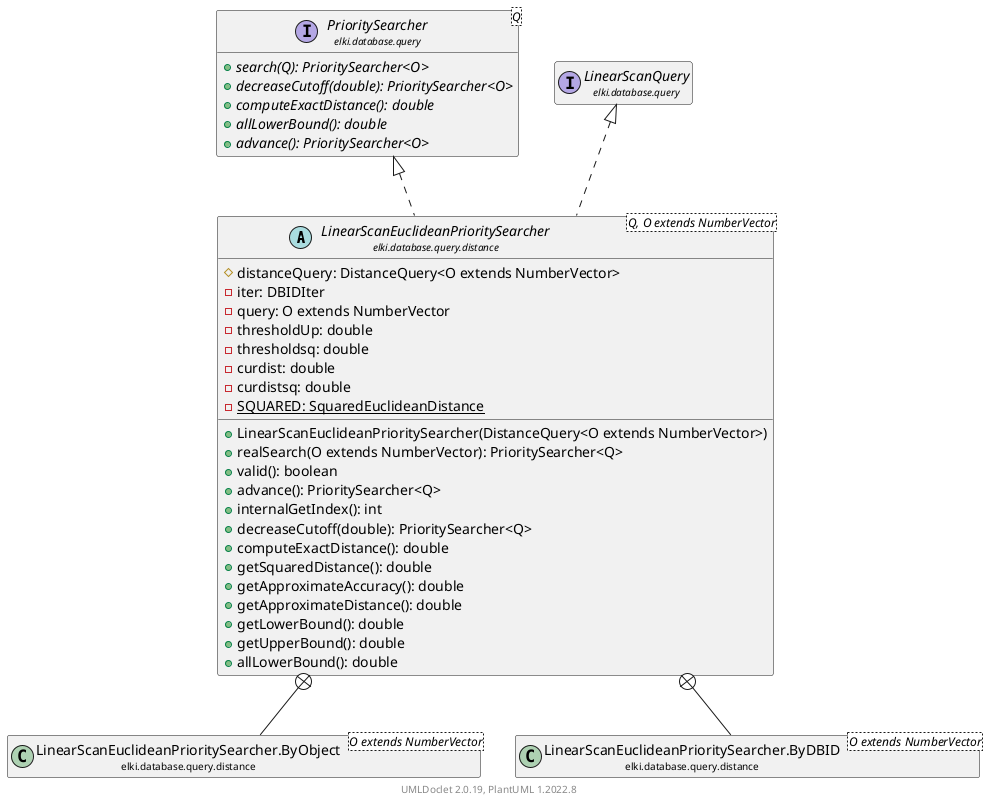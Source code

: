 @startuml
    remove .*\.(Instance|Par|Parameterizer|Factory)$
    set namespaceSeparator none
    hide empty fields
    hide empty methods

    abstract class "<size:14>LinearScanEuclideanPrioritySearcher\n<size:10>elki.database.query.distance" as elki.database.query.distance.LinearScanEuclideanPrioritySearcher<Q, O extends NumberVector> [[LinearScanEuclideanPrioritySearcher.html]] {
        #distanceQuery: DistanceQuery<O extends NumberVector>
        -iter: DBIDIter
        -query: O extends NumberVector
        -thresholdUp: double
        -thresholdsq: double
        -curdist: double
        -curdistsq: double
        {static} -SQUARED: SquaredEuclideanDistance
        +LinearScanEuclideanPrioritySearcher(DistanceQuery<O extends NumberVector>)
        +realSearch(O extends NumberVector): PrioritySearcher<Q>
        +valid(): boolean
        +advance(): PrioritySearcher<Q>
        +internalGetIndex(): int
        +decreaseCutoff(double): PrioritySearcher<Q>
        +computeExactDistance(): double
        +getSquaredDistance(): double
        +getApproximateAccuracy(): double
        +getApproximateDistance(): double
        +getLowerBound(): double
        +getUpperBound(): double
        +allLowerBound(): double
    }

    interface "<size:14>PrioritySearcher\n<size:10>elki.database.query" as elki.database.query.PrioritySearcher<Q> [[../PrioritySearcher.html]] {
        {abstract} +search(Q): PrioritySearcher<O>
        {abstract} +decreaseCutoff(double): PrioritySearcher<O>
        {abstract} +computeExactDistance(): double
        {abstract} +allLowerBound(): double
        {abstract} +advance(): PrioritySearcher<O>
    }
    interface "<size:14>LinearScanQuery\n<size:10>elki.database.query" as elki.database.query.LinearScanQuery [[../LinearScanQuery.html]]
    class "<size:14>LinearScanEuclideanPrioritySearcher.ByObject\n<size:10>elki.database.query.distance" as elki.database.query.distance.LinearScanEuclideanPrioritySearcher.ByObject<O extends NumberVector> [[LinearScanEuclideanPrioritySearcher.ByObject.html]]
    class "<size:14>LinearScanEuclideanPrioritySearcher.ByDBID\n<size:10>elki.database.query.distance" as elki.database.query.distance.LinearScanEuclideanPrioritySearcher.ByDBID<O extends NumberVector> [[LinearScanEuclideanPrioritySearcher.ByDBID.html]]

    elki.database.query.PrioritySearcher <|.. elki.database.query.distance.LinearScanEuclideanPrioritySearcher
    elki.database.query.LinearScanQuery <|.. elki.database.query.distance.LinearScanEuclideanPrioritySearcher
    elki.database.query.distance.LinearScanEuclideanPrioritySearcher +-- elki.database.query.distance.LinearScanEuclideanPrioritySearcher.ByObject
    elki.database.query.distance.LinearScanEuclideanPrioritySearcher +-- elki.database.query.distance.LinearScanEuclideanPrioritySearcher.ByDBID

    center footer UMLDoclet 2.0.19, PlantUML 1.2022.8
@enduml
